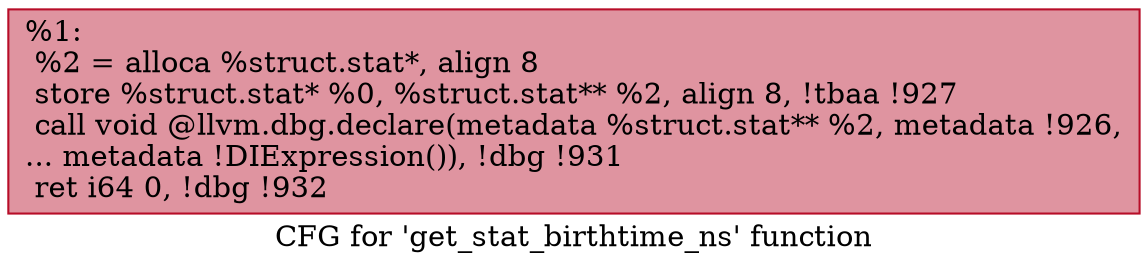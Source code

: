 digraph "CFG for 'get_stat_birthtime_ns' function" {
	label="CFG for 'get_stat_birthtime_ns' function";

	Node0x1db9a10 [shape=record,color="#b70d28ff", style=filled, fillcolor="#b70d2870",label="{%1:\l  %2 = alloca %struct.stat*, align 8\l  store %struct.stat* %0, %struct.stat** %2, align 8, !tbaa !927\l  call void @llvm.dbg.declare(metadata %struct.stat** %2, metadata !926,\l... metadata !DIExpression()), !dbg !931\l  ret i64 0, !dbg !932\l}"];
}

